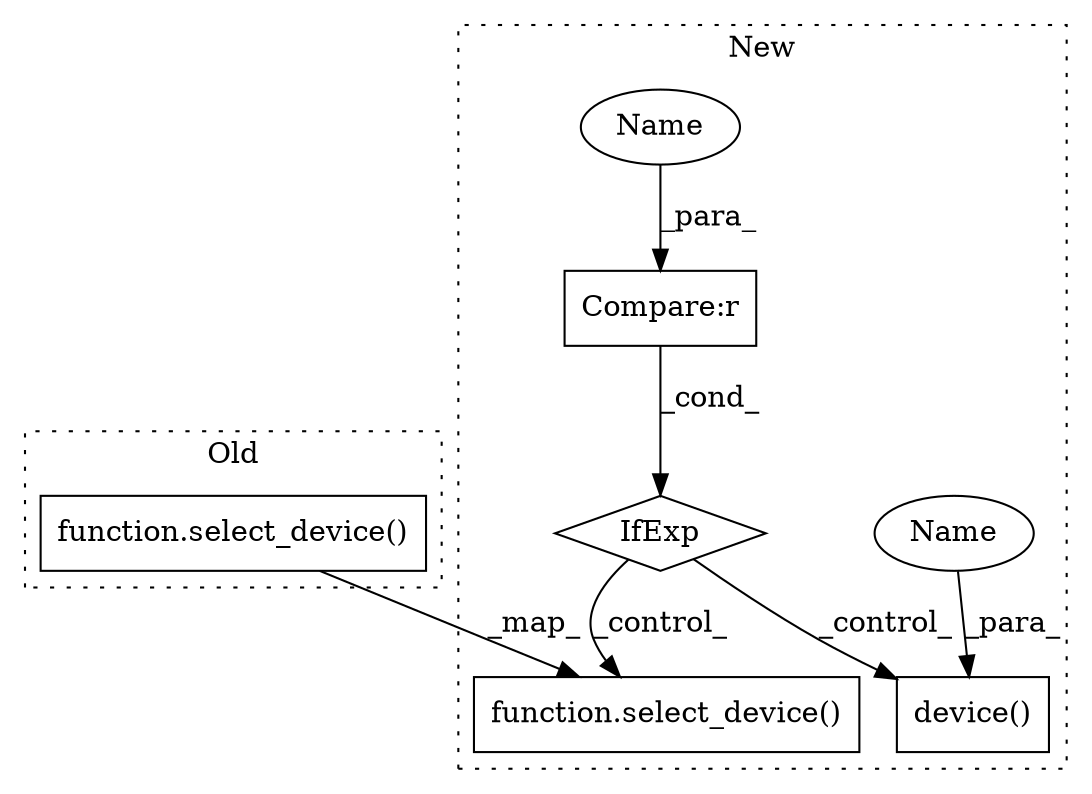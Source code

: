 digraph G {
subgraph cluster0 {
1 [label="function.select_device()" a="75" s="2267,2324" l="14,1" shape="box"];
label = "Old";
style="dotted";
}
subgraph cluster1 {
2 [label="function.select_device()" a="75" s="2357,2414" l="14,1" shape="box"];
3 [label="Compare:r" a="40" s="2419" l="14" shape="box"];
4 [label="IfExp" a="51" s="2415,2433" l="4,6" shape="diamond"];
5 [label="device()" a="75" s="2439,2458" l="13,1" shape="box"];
6 [label="Name" a="87" s="2452" l="6" shape="ellipse"];
7 [label="Name" a="87" s="2419" l="6" shape="ellipse"];
label = "New";
style="dotted";
}
1 -> 2 [label="_map_"];
3 -> 4 [label="_cond_"];
4 -> 5 [label="_control_"];
4 -> 2 [label="_control_"];
6 -> 5 [label="_para_"];
7 -> 3 [label="_para_"];
}
